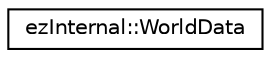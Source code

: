 digraph "Graphical Class Hierarchy"
{
 // LATEX_PDF_SIZE
  edge [fontname="Helvetica",fontsize="10",labelfontname="Helvetica",labelfontsize="10"];
  node [fontname="Helvetica",fontsize="10",shape=record];
  rankdir="LR";
  Node0 [label="ezInternal::WorldData",height=0.2,width=0.4,color="black", fillcolor="white", style="filled",URL="$da/d5d/classez_internal_1_1_world_data.htm",tooltip=" "];
}
